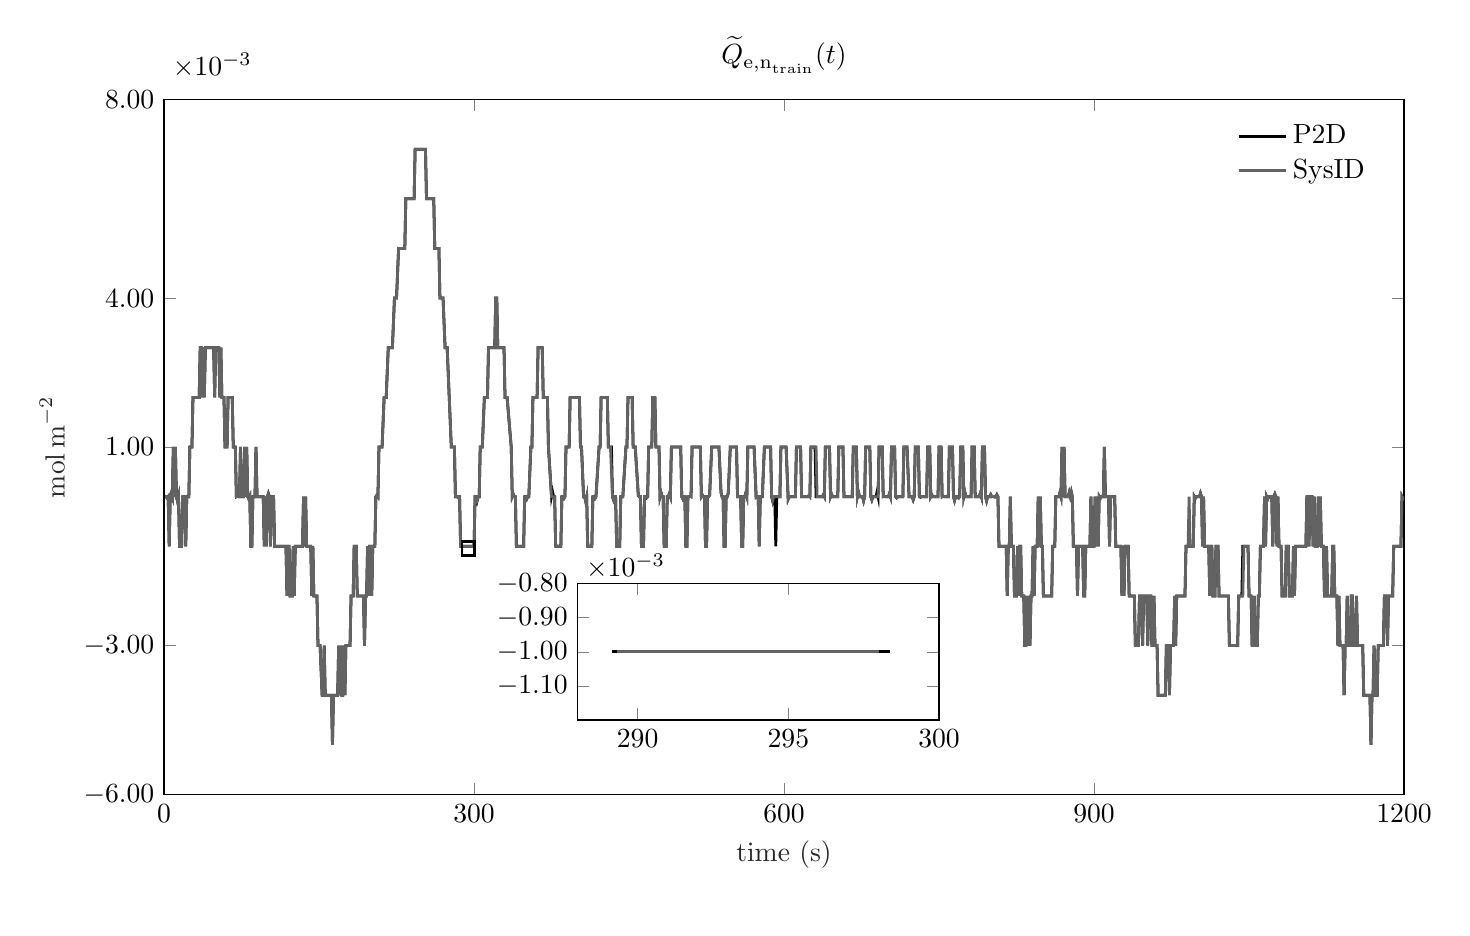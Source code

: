 % This file was created by matlab2tikz.
%
\definecolor{mycolor1}{rgb}{0.388,0.388,0.388}%
%
\begin{tikzpicture}

\begin{axis}[%
width=157.478mm,
height=88.253mm,
at={(0mm,0mm)},
scale only axis,
xmin=0,
xmax=1200,
xtick={0,300,600,900,1200},
xlabel style={font=\color{white!15!black}},
xlabel={time (s)},
ymin=-0.006,
ymax=0.008,
ytick={ -0.006, -0.003,   0.001,  0.004,   0.008},
ylabel style={font=\color{white!15!black}},
ylabel={$\mathrm{mol\, m}^{-2}$},
axis background/.style={fill=white},
title style={font=\bfseries},
title={$\widetilde{Q}_{\mathrm{e,n}_\mathrm{train}}(t)$},
legend style={legend cell align=left, align=left, fill=none, draw=none},
yticklabel style = {/pgf/number format/fixed, /pgf/number format/fixed zerofill},xticklabel style={/pgf/number format/1000 sep= },/pgfplots/tick scale binop=\times
]
\addplot [color=black, line width=1.0pt]
  table[row sep=crcr]{%
1	0\\
2	0.0\\
3	-2.83e-05\\
4	-0.0\\
5	-0.001\\
6	-0.0\\
7	6.997e-05\\
8	0.0\\
9	0.001\\
10	0.0\\
11	0.001\\
12	0.0\\
13	-9.157e-05\\
14	-0.0\\
15	-0.001\\
16	-0.001\\
17	-0.001\\
18	-0.0\\
19	0.0\\
20	-0.0\\
21	-0.001\\
22	-0.0\\
23	0.0\\
24	0.0\\
25	0.001\\
26	0.001\\
27	0.001\\
28	0.002\\
29	0.002\\
30	0.002\\
31	0.002\\
32	0.002\\
33	0.002\\
34	0.002\\
35	0.003\\
36	0.003\\
37	0.002\\
38	0.003\\
39	0.002\\
40	0.003\\
41	0.003\\
42	0.003\\
43	0.003\\
44	0.003\\
45	0.003\\
46	0.003\\
47	0.003\\
48	0.003\\
49	0.002\\
50	0.003\\
51	0.003\\
52	0.003\\
53	0.003\\
54	0.002\\
55	0.003\\
56	0.002\\
57	0.002\\
58	0.002\\
59	0.001\\
60	0.001\\
61	0.001\\
62	0.002\\
63	0.002\\
64	0.002\\
65	0.002\\
66	0.002\\
67	0.001\\
68	0.001\\
69	0.001\\
70	0.0\\
71	1.171e-05\\
72	-0.0\\
73	0.0\\
74	0.001\\
75	0.0\\
76	-0.0\\
77	0.0\\
78	0.001\\
79	0.0\\
80	0.001\\
81	0.0\\
82	-4.481e-05\\
83	-0.0\\
84	-0.001\\
85	-0.001\\
86	-0.0\\
87	-0.0\\
88	0.0\\
89	0.001\\
90	0.0\\
91	-0.0\\
92	0.0\\
93	-0.0\\
94	0.0\\
95	-0.0\\
96	-0.0\\
97	-0.001\\
98	-0.0\\
99	-0.001\\
100	-0.0\\
101	6.555e-05\\
102	-0.0\\
103	-0.001\\
104	-0.0\\
105	0.0\\
106	-0.0\\
107	-0.001\\
108	-0.001\\
109	-0.001\\
110	-0.001\\
111	-0.001\\
112	-0.001\\
113	-0.001\\
114	-0.001\\
115	-0.001\\
116	-0.001\\
117	-0.001\\
118	-0.001\\
119	-0.002\\
120	-0.001\\
121	-0.001\\
122	-0.002\\
123	-0.002\\
124	-0.002\\
125	-0.001\\
126	-0.002\\
127	-0.001\\
128	-0.001\\
129	-0.001\\
130	-0.001\\
131	-0.001\\
132	-0.001\\
133	-0.001\\
134	-0.001\\
135	-0.0\\
136	-0.001\\
137	-0.0\\
138	-0.001\\
139	-0.001\\
140	-0.001\\
141	-0.001\\
142	-0.001\\
143	-0.002\\
144	-0.001\\
145	-0.002\\
146	-0.002\\
147	-0.002\\
148	-0.002\\
149	-0.003\\
150	-0.003\\
151	-0.003\\
153	-0.004\\
154	-0.004\\
155	-0.003\\
156	-0.004\\
157	-0.004\\
158	-0.004\\
159	-0.004\\
160	-0.004\\
161	-0.004\\
162	-0.004\\
163	-0.005\\
164	-0.004\\
165	-0.004\\
166	-0.004\\
167	-0.004\\
168	-0.004\\
169	-0.003\\
170	-0.004\\
171	-0.003\\
172	-0.004\\
173	-0.004\\
174	-0.003\\
175	-0.004\\
176	-0.003\\
177	-0.003\\
178	-0.003\\
179	-0.003\\
180	-0.003\\
181	-0.002\\
182	-0.002\\
183	-0.002\\
184	-0.001\\
185	-0.001\\
186	-0.001\\
187	-0.002\\
188	-0.002\\
189	-0.002\\
190	-0.002\\
191	-0.002\\
192	-0.002\\
193	-0.002\\
194	-0.003\\
195	-0.002\\
196	-0.002\\
197	-0.001\\
198	-0.002\\
199	-0.001\\
200	-0.001\\
201	-0.002\\
202	-0.001\\
203	-0.001\\
204	-0.001\\
205	-0.0\\
206	2.598e-05\\
207	0.0\\
208	0.001\\
209	0.001\\
211	0.001\\
213	0.002\\
215	0.002\\
217	0.003\\
219	0.003\\
221	0.003\\
223	0.004\\
225	0.004\\
227	0.005\\
229	0.005\\
231	0.005\\
233	0.005\\
234	0.006\\
235	0.006\\
236	0.006\\
237	0.006\\
238	0.006\\
239	0.006\\
240	0.006\\
241	0.006\\
242	0.006\\
243	0.007\\
244	0.007\\
245	0.007\\
246	0.007\\
247	0.007\\
248	0.007\\
249	0.007\\
250	0.007\\
251	0.007\\
252	0.007\\
253	0.007\\
254	0.006\\
255	0.006\\
256	0.006\\
257	0.006\\
258	0.006\\
259	0.006\\
260	0.006\\
261	0.006\\
262	0.005\\
263	0.005\\
264	0.005\\
265	0.005\\
266	0.005\\
267	0.004\\
268	0.004\\
269	0.004\\
270	0.004\\
272	0.003\\
274	0.003\\
278	0.001\\
279	0.001\\
280	0.001\\
281	0.001\\
282	0.0\\
283	0.0\\
284	-9.616e-06\\
285	-0.0\\
286	-0.0\\
287	-0.001\\
288	-0.001\\
289	-0.001\\
290	-0.001\\
291	-0.001\\
292	-0.001\\
293	-0.001\\
294	-0.001\\
295	-0.001\\
296	-0.001\\
297	-0.001\\
298	-0.001\\
299	-0.001\\
300	-0.001\\
301	-0.0\\
302	-0.0\\
303	-8.408e-05\\
304	0.0\\
305	0.0\\
306	0.001\\
308	0.001\\
310	0.002\\
311	0.002\\
312	0.002\\
313	0.002\\
314	0.003\\
315	0.003\\
316	0.003\\
317	0.003\\
318	0.003\\
319	0.003\\
320	0.003\\
321	0.004\\
322	0.004\\
323	0.003\\
324	0.003\\
325	0.003\\
326	0.003\\
327	0.003\\
328	0.003\\
329	0.003\\
330	0.002\\
331	0.002\\
332	0.002\\
336	0.001\\
337	0.0\\
338	4.497e-05\\
339	-0.0\\
340	-0.0\\
341	-0.001\\
342	-0.001\\
343	-0.001\\
344	-0.001\\
345	-0.001\\
346	-0.001\\
347	-0.001\\
348	-0.001\\
349	-0.0\\
350	-0.0\\
351	-4.569e-05\\
352	0.0\\
353	0.0\\
355	0.001\\
356	0.001\\
357	0.002\\
358	0.002\\
359	0.002\\
360	0.002\\
361	0.002\\
362	0.003\\
363	0.003\\
364	0.003\\
365	0.003\\
366	0.003\\
367	0.002\\
368	0.002\\
369	0.002\\
370	0.002\\
371	0.002\\
372	0.001\\
375	0.0\\
376	9.847e-05\\
377	-0.0\\
378	-0.0\\
379	-0.001\\
380	-0.001\\
381	-0.001\\
382	-0.001\\
383	-0.001\\
384	-0.001\\
385	-0.0\\
386	-0.0\\
387	-3.309e-05\\
388	0.0\\
389	0.001\\
391	0.001\\
392	0.001\\
393	0.002\\
394	0.002\\
395	0.002\\
396	0.002\\
397	0.002\\
398	0.002\\
399	0.002\\
400	0.002\\
401	0.002\\
402	0.002\\
403	0.001\\
404	0.001\\
406	0.0\\
407	0.0\\
408	-9.409e-05\\
409	-0.0\\
410	-0.001\\
411	-0.001\\
412	-0.001\\
413	-0.001\\
414	-0.001\\
415	-0.0\\
416	-0.0\\
417	-3.463e-05\\
418	0.0\\
421	0.001\\
422	0.001\\
423	0.002\\
424	0.002\\
425	0.002\\
426	0.002\\
427	0.002\\
428	0.002\\
429	0.002\\
430	0.001\\
431	0.001\\
432	0.001\\
433	0.001\\
434	0.0\\
435	-6.336e-05\\
436	-0.0\\
437	-0.0\\
438	-0.001\\
439	-0.001\\
440	-0.001\\
441	-0.001\\
442	-0.0\\
443	-0.0\\
444	0.0\\
447	0.001\\
448	0.001\\
449	0.002\\
450	0.002\\
451	0.002\\
452	0.002\\
453	0.002\\
454	0.001\\
455	0.001\\
456	0.001\\
459	1.849e-05\\
460	-0.0\\
461	-0.0\\
462	-0.001\\
463	-0.001\\
464	-0.001\\
465	-0.0\\
466	-0.0\\
467	-2.418e-05\\
468	0.0\\
469	0.001\\
470	0.001\\
471	0.001\\
472	0.001\\
473	0.002\\
474	0.002\\
475	0.002\\
476	0.001\\
477	0.001\\
478	0.001\\
479	0.001\\
480	0.0\\
481	7.946e-05\\
482	-0.0\\
483	-0.0\\
484	-0.001\\
485	-0.001\\
486	-0.001\\
487	-0.0\\
488	-0.0\\
489	5.758e-05\\
490	0.0\\
491	0.001\\
492	0.001\\
493	0.001\\
494	0.001\\
495	0.001\\
496	0.001\\
497	0.001\\
498	0.001\\
499	0.001\\
500	0.001\\
501	0.0\\
502	-4.388e-05\\
503	-0.0\\
504	-0.0\\
505	-0.001\\
506	-0.001\\
507	-0.0\\
508	-0.0\\
509	6.222e-06\\
510	0.0\\
511	0.001\\
512	0.001\\
513	0.001\\
514	0.001\\
515	0.001\\
516	0.001\\
517	0.001\\
518	0.001\\
519	0.001\\
520	0.0\\
521	3.18e-05\\
522	-0.0\\
523	-0.0\\
524	-0.001\\
525	-0.001\\
526	-0.0\\
527	-0.0\\
528	2.895e-05\\
530	0.001\\
531	0.001\\
532	0.001\\
533	0.001\\
534	0.001\\
535	0.001\\
536	0.001\\
537	0.001\\
539	8.324e-05\\
540	-0.0\\
541	-0.0\\
542	-0.001\\
543	-0.001\\
544	-0.0\\
545	-0.0\\
546	6.605e-05\\
548	0.001\\
549	0.001\\
550	0.001\\
551	0.001\\
552	0.001\\
553	0.001\\
554	0.001\\
555	0.0\\
556	0.0\\
557	-0.0\\
558	-0.0\\
559	-0.001\\
560	-0.001\\
561	-0.0\\
562	-0.0\\
563	6.934e-05\\
564	0.0\\
565	0.001\\
566	0.001\\
567	0.001\\
568	0.001\\
569	0.001\\
570	0.001\\
571	0.001\\
573	-1.31e-05\\
574	-0.0\\
575	-0.0\\
576	-0.001\\
577	-0.0\\
578	-0.0\\
579	3.057e-07\\
581	0.001\\
582	0.001\\
583	0.001\\
584	0.001\\
585	0.001\\
586	0.001\\
587	0.001\\
588	0.0\\
589	-8.852e-05\\
590	-0.0\\
591	-0.0\\
592	-0.001\\
593	-0.0\\
594	-0.0\\
595	0.0\\
596	0.0\\
597	0.001\\
598	0.001\\
599	0.001\\
600	0.001\\
601	0.001\\
602	0.001\\
604	-4.972e-05\\
605	-0.0\\
606	-0.0\\
607	-0.0\\
608	-0.0\\
609	-0.0\\
610	0.0\\
611	0.0\\
612	0.001\\
613	0.001\\
614	0.001\\
615	0.001\\
616	0.001\\
617	0.0\\
618	0.0\\
619	-0.0\\
620	-0.0\\
621	-0.0\\
622	-0.0\\
623	-0.0\\
624	2.016e-05\\
625	0.0\\
626	0.001\\
627	0.001\\
628	0.001\\
629	0.001\\
630	0.001\\
631	0.0\\
632	0.0\\
633	-0.0\\
634	-0.0\\
635	-0.0\\
636	-0.0\\
637	-0.0\\
638	3.674e-05\\
639	0.0\\
640	0.001\\
641	0.001\\
642	0.001\\
643	0.001\\
644	0.001\\
645	0.0\\
646	5.192e-05\\
647	-0.0\\
648	-0.0\\
649	-0.0\\
650	-0.0\\
651	-0.0\\
652	0.0\\
653	0.001\\
654	0.001\\
655	0.001\\
656	0.001\\
657	0.001\\
658	0.0\\
659	0.0\\
660	-0.0\\
661	-0.0\\
662	-0.0\\
663	-0.0\\
664	-0.0\\
665	0.0\\
666	0.0\\
667	0.001\\
668	0.001\\
669	0.001\\
670	0.001\\
671	0.0\\
672	8.891e-05\\
673	-0.0\\
674	-0.0\\
675	-0.0\\
676	-0.0\\
677	-8.563e-05\\
678	0.0\\
679	0.001\\
680	0.001\\
681	0.001\\
682	0.001\\
683	0.001\\
684	0.0\\
685	-6.282e-05\\
686	-0.0\\
687	-0.0\\
688	-0.0\\
689	-0.0\\
690	9.903e-05\\
691	0.0\\
692	0.001\\
693	0.001\\
694	0.001\\
695	0.001\\
696	0.0\\
697	3.686e-06\\
698	-0.0\\
699	-0.0\\
700	-0.0\\
701	-0.0\\
702	6.166e-05\\
703	0.0\\
704	0.001\\
705	0.001\\
706	0.001\\
707	0.001\\
708	0.0\\
709	-2.274e-05\\
710	-0.0\\
711	-0.0\\
712	-0.0\\
713	-0.0\\
714	0.0\\
715	0.0\\
716	0.001\\
717	0.001\\
718	0.001\\
719	0.001\\
721	-0.0\\
722	-0.0\\
723	-0.0\\
724	-0.0\\
725	-6.283e-05\\
726	0.0\\
727	0.001\\
728	0.001\\
729	0.001\\
730	0.001\\
731	0.0\\
732	-1.203e-05\\
733	-0.0\\
734	-0.0\\
735	-0.0\\
736	-0.0\\
738	0.0\\
739	0.001\\
740	0.001\\
741	0.001\\
742	0.0\\
743	3.739e-05\\
744	-0.0\\
745	-0.0\\
746	-0.0\\
747	-0.0\\
748	0.0\\
749	0.0\\
750	0.001\\
751	0.001\\
752	0.001\\
753	0.0\\
754	1.268e-05\\
755	-0.0\\
756	-0.0\\
757	-0.0\\
758	-0.0\\
759	0.0\\
760	0.001\\
761	0.001\\
762	0.001\\
763	0.001\\
764	0.0\\
765	-7.96e-05\\
766	-0.0\\
767	-0.0\\
768	-0.0\\
769	-2.573e-05\\
770	0.0\\
771	0.001\\
772	0.001\\
773	0.001\\
774	0.0\\
775	8.955e-05\\
776	-0.0\\
777	-0.0\\
778	-0.0\\
779	-0.0\\
781	0.0\\
782	0.001\\
783	0.001\\
784	0.001\\
785	0.0\\
786	-0.0\\
787	-0.0\\
788	-0.0\\
789	-0.0\\
790	7.036e-05\\
791	0.0\\
792	0.001\\
793	0.001\\
794	0.001\\
795	0.0\\
796	-8.52e-05\\
797	-0.0\\
798	-0.0\\
799	-0.0\\
800	4.09e-05\\
801	0.0\\
802	4.573e-06\\
803	0.0\\
804	-8.822e-06\\
805	-0.0\\
806	4.029e-05\\
807	-0.0\\
808	-0.001\\
809	-0.001\\
810	-0.001\\
811	-0.001\\
812	-0.001\\
813	-0.001\\
814	-0.001\\
815	-0.001\\
816	-0.002\\
817	-0.001\\
818	-0.001\\
819	-0.0\\
820	-0.001\\
821	-0.001\\
822	-0.001\\
823	-0.002\\
824	-0.002\\
825	-0.002\\
826	-0.001\\
827	-0.002\\
828	-0.001\\
829	-0.001\\
830	-0.002\\
831	-0.002\\
832	-0.002\\
833	-0.003\\
834	-0.003\\
835	-0.002\\
836	-0.003\\
837	-0.002\\
838	-0.003\\
839	-0.002\\
840	-0.002\\
841	-0.001\\
842	-0.002\\
843	-0.001\\
844	-0.001\\
845	-0.001\\
846	-0.0\\
847	-0.001\\
848	-0.0\\
849	-0.001\\
850	-0.001\\
851	-0.002\\
852	-0.002\\
853	-0.002\\
854	-0.002\\
855	-0.002\\
856	-0.002\\
857	-0.002\\
858	-0.002\\
859	-0.002\\
860	-0.001\\
861	-0.001\\
862	-0.001\\
863	-0.0\\
864	-0.0\\
865	0.0\\
866	-0.0\\
867	8.178e-05\\
868	0.0\\
869	0.001\\
870	0.0\\
871	0.001\\
872	0.0\\
873	-0.0\\
874	0.0\\
875	0.0\\
876	8.096e-05\\
877	-0.0\\
878	9.521e-05\\
879	-0.0\\
880	-0.001\\
881	-0.001\\
882	-0.001\\
883	-0.001\\
884	-0.002\\
885	-0.001\\
886	-0.001\\
887	-0.001\\
888	-0.001\\
889	-0.001\\
890	-0.002\\
891	-0.002\\
892	-0.001\\
893	-0.001\\
894	-0.001\\
895	-0.001\\
896	-0.001\\
897	-0.0\\
898	-0.001\\
899	-0.001\\
900	-0.001\\
901	-0.0\\
902	-0.001\\
903	-0.0\\
904	-0.001\\
905	-0.0\\
906	-3.44e-05\\
907	0.0\\
908	-0.0\\
909	0.0\\
910	0.001\\
911	0.0\\
912	-0.0\\
913	0.0\\
914	-0.0\\
915	-0.001\\
916	-0.0\\
917	0.0\\
918	-0.0\\
919	0.0\\
920	-0.0\\
921	-0.001\\
922	-0.001\\
923	-0.001\\
924	-0.001\\
925	-0.001\\
926	-0.001\\
927	-0.002\\
928	-0.001\\
929	-0.002\\
930	-0.001\\
931	-0.001\\
932	-0.001\\
933	-0.001\\
934	-0.002\\
935	-0.002\\
936	-0.002\\
937	-0.002\\
938	-0.002\\
939	-0.002\\
940	-0.003\\
941	-0.003\\
942	-0.003\\
943	-0.003\\
944	-0.002\\
945	-0.002\\
946	-0.002\\
947	-0.003\\
948	-0.002\\
949	-0.002\\
950	-0.002\\
951	-0.002\\
952	-0.003\\
953	-0.002\\
954	-0.002\\
955	-0.002\\
956	-0.003\\
957	-0.003\\
958	-0.002\\
959	-0.003\\
960	-0.003\\
961	-0.003\\
962	-0.004\\
963	-0.004\\
964	-0.004\\
965	-0.004\\
966	-0.004\\
967	-0.004\\
968	-0.004\\
969	-0.004\\
970	-0.003\\
971	-0.003\\
972	-0.003\\
973	-0.004\\
974	-0.003\\
975	-0.003\\
976	-0.003\\
977	-0.003\\
978	-0.002\\
979	-0.003\\
980	-0.002\\
981	-0.002\\
982	-0.002\\
983	-0.002\\
984	-0.002\\
985	-0.002\\
986	-0.002\\
987	-0.002\\
988	-0.002\\
989	-0.001\\
990	-0.001\\
991	-0.001\\
992	-0.001\\
993	-0.001\\
994	-0.001\\
995	-0.001\\
996	-0.001\\
997	-0.0\\
998	-3.782e-05\\
999	0.0\\
1000	-0.0\\
1001	0.0\\
1002	-0.0\\
1003	6.846e-05\\
1004	-0.0\\
1005	-0.001\\
1006	-0.0\\
1007	-0.001\\
1008	-0.001\\
1009	-0.001\\
1010	-0.001\\
1011	-0.001\\
1012	-0.002\\
1013	-0.001\\
1014	-0.001\\
1015	-0.002\\
1016	-0.002\\
1017	-0.002\\
1018	-0.001\\
1019	-0.001\\
1020	-0.001\\
1021	-0.002\\
1022	-0.002\\
1023	-0.002\\
1024	-0.002\\
1025	-0.002\\
1026	-0.002\\
1027	-0.002\\
1028	-0.002\\
1029	-0.002\\
1030	-0.002\\
1031	-0.003\\
1032	-0.003\\
1033	-0.003\\
1034	-0.003\\
1035	-0.003\\
1036	-0.003\\
1037	-0.003\\
1038	-0.003\\
1039	-0.003\\
1040	-0.002\\
1041	-0.002\\
1042	-0.002\\
1043	-0.002\\
1044	-0.001\\
1045	-0.001\\
1046	-0.001\\
1047	-0.001\\
1048	-0.001\\
1049	-0.001\\
1050	-0.002\\
1051	-0.002\\
1052	-0.002\\
1053	-0.003\\
1054	-0.003\\
1055	-0.002\\
1056	-0.003\\
1057	-0.003\\
1058	-0.003\\
1059	-0.002\\
1060	-0.002\\
1061	-0.001\\
1062	-0.001\\
1063	-0.001\\
1064	-0.001\\
1065	-0.0\\
1066	-0.001\\
1067	-0.0\\
1068	-4.994e-05\\
1069	0.0\\
1070	-0.0\\
1071	0.0\\
1072	-0.0\\
1073	-0.001\\
1074	-0.0\\
1075	5.346e-05\\
1076	-0.0\\
1077	-0.001\\
1078	-0.0\\
1079	-0.001\\
1080	-0.001\\
1081	-0.001\\
1082	-0.002\\
1083	-0.002\\
1084	-0.002\\
1085	-0.002\\
1086	-0.001\\
1087	-0.001\\
1088	-0.001\\
1089	-0.002\\
1090	-0.002\\
1091	-0.002\\
1092	-0.002\\
1093	-0.001\\
1094	-0.002\\
1095	-0.001\\
1096	-0.001\\
1097	-0.001\\
1098	-0.001\\
1099	-0.001\\
1100	-0.001\\
1101	-0.001\\
1102	-0.001\\
1103	-0.001\\
1104	-0.001\\
1105	-0.001\\
1106	-0.0\\
1107	-0.0\\
1108	-0.001\\
1109	-0.0\\
1110	0.0\\
1111	-0.0\\
1112	-0.001\\
1113	-0.0\\
1114	-0.001\\
1115	-0.001\\
1116	-0.001\\
1117	-0.0\\
1118	-0.001\\
1119	-0.0\\
1120	-0.001\\
1121	-0.001\\
1122	-0.001\\
1123	-0.002\\
1124	-0.002\\
1125	-0.001\\
1126	-0.002\\
1127	-0.002\\
1128	-0.002\\
1129	-0.002\\
1130	-0.002\\
1131	-0.001\\
1132	-0.001\\
1133	-0.002\\
1134	-0.002\\
1135	-0.002\\
1136	-0.003\\
1137	-0.002\\
1138	-0.003\\
1139	-0.003\\
1140	-0.003\\
1141	-0.003\\
1142	-0.004\\
1143	-0.003\\
1144	-0.003\\
1145	-0.002\\
1146	-0.003\\
1147	-0.003\\
1148	-0.003\\
1149	-0.002\\
1150	-0.002\\
1151	-0.003\\
1152	-0.003\\
1153	-0.003\\
1154	-0.002\\
1155	-0.003\\
1156	-0.003\\
1157	-0.003\\
1158	-0.003\\
1159	-0.003\\
1160	-0.003\\
1161	-0.004\\
1162	-0.004\\
1163	-0.004\\
1164	-0.004\\
1165	-0.004\\
1166	-0.004\\
1167	-0.004\\
1168	-0.005\\
1169	-0.004\\
1170	-0.004\\
1171	-0.003\\
1172	-0.004\\
1173	-0.004\\
1174	-0.004\\
1175	-0.003\\
1176	-0.003\\
1177	-0.003\\
1178	-0.003\\
1179	-0.003\\
1180	-0.003\\
1181	-0.002\\
1182	-0.002\\
1183	-0.002\\
1184	-0.003\\
1185	-0.002\\
1186	-0.002\\
1187	-0.002\\
1188	-0.002\\
1189	-0.002\\
1190	-0.001\\
1191	-0.001\\
1192	-0.001\\
1193	-0.001\\
1194	-0.001\\
1195	-0.001\\
1196	-0.001\\
1197	-0.001\\
1198	-0.0\\
1199	-4.559e-05\\
1200	-0.0\\
};
\addlegendentry{P2D}

\addplot [color=mycolor1, line width=1.0pt]
  table[row sep=crcr]{%
1	0\\
2	0.0\\
3	-2.471e-05\\
4	-0.0\\
5	-0.001\\
6	-0.0\\
7	6.768e-05\\
8	0.0\\
9	0.001\\
10	0.0\\
11	0.001\\
12	0.0\\
13	-9.062e-05\\
14	-0.0\\
15	-0.001\\
16	-0.001\\
17	-0.001\\
18	-0.0\\
19	0.0\\
20	-0.0\\
21	-0.001\\
22	-0.0\\
23	0.0\\
24	0.0\\
25	0.001\\
26	0.001\\
27	0.001\\
28	0.002\\
29	0.002\\
30	0.002\\
31	0.002\\
32	0.002\\
33	0.002\\
34	0.002\\
35	0.003\\
36	0.003\\
37	0.002\\
38	0.003\\
39	0.002\\
40	0.003\\
41	0.003\\
42	0.003\\
43	0.003\\
44	0.003\\
45	0.003\\
46	0.003\\
47	0.003\\
48	0.003\\
49	0.002\\
50	0.003\\
51	0.003\\
52	0.003\\
53	0.003\\
54	0.002\\
55	0.003\\
56	0.002\\
57	0.002\\
58	0.002\\
59	0.001\\
60	0.001\\
61	0.001\\
62	0.002\\
63	0.002\\
64	0.002\\
65	0.002\\
66	0.002\\
67	0.001\\
68	0.001\\
69	0.001\\
70	0.0\\
71	3.159e-06\\
72	-0.0\\
73	0.0\\
74	0.001\\
75	0.0\\
76	-0.0\\
77	0.0\\
78	0.001\\
79	0.0\\
80	0.001\\
81	0.0\\
82	-5.29e-05\\
83	-0.0\\
84	-0.001\\
85	-0.001\\
86	-0.0\\
87	-0.0\\
88	0.0\\
89	0.001\\
90	0.0\\
91	-0.0\\
92	0.0\\
93	-0.0\\
94	0.0\\
95	-0.0\\
96	-0.0\\
97	-0.001\\
98	-0.0\\
99	-0.001\\
100	-0.0\\
101	5.899e-05\\
102	-0.0\\
103	-0.001\\
104	-0.0\\
105	0.0\\
106	-0.0\\
107	-0.001\\
108	-0.001\\
109	-0.001\\
110	-0.001\\
111	-0.001\\
112	-0.001\\
113	-0.001\\
114	-0.001\\
115	-0.001\\
116	-0.001\\
117	-0.001\\
118	-0.001\\
119	-0.002\\
120	-0.001\\
121	-0.001\\
122	-0.002\\
123	-0.002\\
124	-0.002\\
125	-0.001\\
126	-0.002\\
127	-0.001\\
128	-0.001\\
129	-0.001\\
130	-0.001\\
131	-0.001\\
132	-0.001\\
133	-0.001\\
134	-0.001\\
135	-0.0\\
136	-0.001\\
137	-0.0\\
138	-0.001\\
139	-0.001\\
140	-0.001\\
141	-0.001\\
142	-0.001\\
143	-0.002\\
144	-0.001\\
145	-0.002\\
146	-0.002\\
147	-0.002\\
148	-0.002\\
149	-0.003\\
150	-0.003\\
151	-0.003\\
153	-0.004\\
154	-0.004\\
155	-0.003\\
156	-0.004\\
157	-0.004\\
158	-0.004\\
159	-0.004\\
160	-0.004\\
161	-0.004\\
162	-0.004\\
163	-0.005\\
164	-0.004\\
165	-0.004\\
166	-0.004\\
167	-0.004\\
168	-0.004\\
169	-0.003\\
170	-0.004\\
171	-0.003\\
172	-0.004\\
173	-0.004\\
174	-0.003\\
175	-0.004\\
176	-0.003\\
177	-0.003\\
178	-0.003\\
179	-0.003\\
180	-0.003\\
181	-0.002\\
182	-0.002\\
183	-0.002\\
184	-0.001\\
185	-0.001\\
186	-0.001\\
187	-0.002\\
188	-0.002\\
189	-0.002\\
190	-0.002\\
191	-0.002\\
192	-0.002\\
193	-0.002\\
194	-0.003\\
195	-0.002\\
196	-0.002\\
197	-0.001\\
198	-0.002\\
199	-0.001\\
200	-0.001\\
201	-0.002\\
202	-0.001\\
203	-0.001\\
204	-0.001\\
205	-0.0\\
206	3.634e-05\\
207	0.0\\
208	0.001\\
209	0.001\\
211	0.001\\
213	0.002\\
215	0.002\\
217	0.003\\
219	0.003\\
221	0.003\\
223	0.004\\
225	0.004\\
227	0.005\\
229	0.005\\
231	0.005\\
233	0.005\\
234	0.006\\
235	0.006\\
236	0.006\\
237	0.006\\
238	0.006\\
239	0.006\\
240	0.006\\
241	0.006\\
242	0.006\\
243	0.007\\
244	0.007\\
245	0.007\\
246	0.007\\
247	0.007\\
248	0.007\\
249	0.007\\
250	0.007\\
251	0.007\\
252	0.007\\
253	0.007\\
254	0.006\\
255	0.006\\
256	0.006\\
257	0.006\\
258	0.006\\
259	0.006\\
260	0.006\\
261	0.006\\
262	0.005\\
263	0.005\\
264	0.005\\
265	0.005\\
266	0.005\\
267	0.004\\
268	0.004\\
269	0.004\\
270	0.004\\
272	0.003\\
274	0.003\\
278	0.001\\
279	0.001\\
280	0.001\\
281	0.001\\
282	0.0\\
283	0.0\\
284	4.928e-06\\
285	-0.0\\
286	-0.0\\
287	-0.001\\
288	-0.001\\
289	-0.001\\
290	-0.001\\
291	-0.001\\
292	-0.001\\
293	-0.001\\
294	-0.001\\
295	-0.001\\
296	-0.001\\
297	-0.001\\
298	-0.001\\
299	-0.001\\
300	-0.001\\
301	-0.0\\
302	-0.0\\
303	-6.907e-05\\
304	0.0\\
305	0.0\\
306	0.001\\
308	0.001\\
310	0.002\\
311	0.002\\
312	0.002\\
313	0.002\\
314	0.003\\
315	0.003\\
316	0.003\\
317	0.003\\
318	0.003\\
319	0.003\\
320	0.003\\
321	0.004\\
322	0.004\\
323	0.003\\
324	0.003\\
325	0.003\\
326	0.003\\
327	0.003\\
328	0.003\\
329	0.003\\
330	0.002\\
331	0.002\\
332	0.002\\
336	0.001\\
337	0.0\\
338	5.352e-05\\
339	-0.0\\
340	-0.0\\
341	-0.001\\
342	-0.001\\
343	-0.001\\
344	-0.001\\
345	-0.001\\
346	-0.001\\
347	-0.001\\
348	-0.001\\
349	-0.0\\
350	-0.0\\
351	-4.739e-05\\
352	0.0\\
353	0.0\\
355	0.001\\
356	0.001\\
357	0.002\\
358	0.002\\
359	0.002\\
360	0.002\\
361	0.002\\
362	0.003\\
363	0.003\\
364	0.003\\
365	0.003\\
366	0.003\\
367	0.002\\
368	0.002\\
369	0.002\\
370	0.002\\
371	0.002\\
372	0.001\\
375	0.0\\
376	0.0\\
377	-0.0\\
378	-0.0\\
379	-0.001\\
380	-0.001\\
381	-0.001\\
382	-0.001\\
383	-0.001\\
384	-0.001\\
385	-0.0\\
386	-0.0\\
387	-3.491e-05\\
388	0.0\\
389	0.001\\
391	0.001\\
392	0.001\\
393	0.002\\
394	0.002\\
395	0.002\\
396	0.002\\
397	0.002\\
398	0.002\\
399	0.002\\
400	0.002\\
401	0.002\\
402	0.002\\
403	0.001\\
404	0.001\\
406	0.0\\
407	0.0\\
408	-9.337e-05\\
409	-0.0\\
410	-0.001\\
411	-0.001\\
412	-0.001\\
413	-0.001\\
414	-0.001\\
415	-0.0\\
416	-0.0\\
417	-3.456e-05\\
418	0.0\\
421	0.001\\
422	0.001\\
423	0.002\\
424	0.002\\
425	0.002\\
426	0.002\\
427	0.002\\
428	0.002\\
429	0.002\\
430	0.001\\
431	0.001\\
432	0.001\\
434	0.0\\
435	-6.354e-05\\
436	-0.0\\
437	-0.0\\
438	-0.001\\
439	-0.001\\
440	-0.001\\
441	-0.001\\
442	-0.0\\
443	-0.0\\
444	0.0\\
447	0.001\\
448	0.001\\
449	0.002\\
450	0.002\\
451	0.002\\
452	0.002\\
453	0.002\\
454	0.001\\
455	0.001\\
456	0.001\\
459	1.797e-05\\
460	-0.0\\
461	-0.0\\
462	-0.001\\
463	-0.001\\
464	-0.001\\
465	-0.0\\
466	-0.0\\
467	-2.057e-05\\
468	0.0\\
469	0.001\\
470	0.001\\
471	0.001\\
472	0.001\\
473	0.002\\
474	0.002\\
475	0.002\\
476	0.001\\
477	0.001\\
478	0.001\\
479	0.001\\
480	0.0\\
481	7.922e-05\\
482	-0.0\\
483	-0.0\\
484	-0.001\\
485	-0.001\\
486	-0.001\\
487	-0.0\\
488	-0.0\\
489	6.22e-05\\
490	0.0\\
491	0.001\\
492	0.001\\
493	0.001\\
494	0.001\\
495	0.001\\
496	0.001\\
497	0.001\\
498	0.001\\
499	0.001\\
500	0.001\\
501	0.0\\
502	-4.305e-05\\
503	-0.0\\
504	-0.0\\
505	-0.001\\
506	-0.001\\
507	-0.0\\
508	-0.0\\
509	1.191e-05\\
510	0.0\\
511	0.001\\
512	0.001\\
513	0.001\\
514	0.001\\
515	0.001\\
516	0.001\\
517	0.001\\
518	0.001\\
519	0.001\\
520	0.0\\
521	3.297e-05\\
522	-0.0\\
523	-0.0\\
524	-0.001\\
525	-0.001\\
526	-0.0\\
527	-0.0\\
528	3.521e-05\\
530	0.001\\
531	0.001\\
532	0.001\\
533	0.001\\
534	0.001\\
535	0.001\\
536	0.001\\
537	0.001\\
539	8.488e-05\\
540	-0.0\\
541	-0.0\\
542	-0.001\\
543	-0.001\\
544	-0.0\\
545	-0.0\\
546	7.261e-05\\
548	0.001\\
549	0.001\\
550	0.001\\
551	0.001\\
552	0.001\\
553	0.001\\
554	0.001\\
555	0.0\\
556	0.0\\
557	-0.0\\
558	-0.0\\
559	-0.001\\
560	-0.001\\
561	-0.0\\
562	-0.0\\
563	7.604e-05\\
564	0.0\\
565	0.001\\
566	0.001\\
567	0.001\\
568	0.001\\
569	0.001\\
570	0.001\\
571	0.001\\
573	-1.038e-05\\
574	-0.0\\
575	-0.0\\
576	-0.001\\
577	-0.0\\
578	-0.0\\
579	7.016e-06\\
581	0.001\\
582	0.001\\
583	0.001\\
584	0.001\\
585	0.001\\
586	0.001\\
587	0.001\\
588	0.0\\
589	-8.552e-05\\
590	-0.0\\
591	-0.0\\
592	-0.0\\
593	-0.0\\
594	-0.0\\
595	0.0\\
596	0.0\\
597	0.001\\
598	0.001\\
599	0.001\\
600	0.001\\
601	0.001\\
602	0.001\\
604	-4.656e-05\\
605	-0.0\\
606	-0.0\\
607	-0.0\\
608	-0.0\\
609	-0.0\\
610	0.0\\
611	0.0\\
612	0.001\\
613	0.001\\
614	0.001\\
615	0.001\\
616	0.001\\
617	0.0\\
618	0.0\\
619	-0.0\\
620	-0.0\\
621	-0.0\\
622	-0.0\\
623	-0.0\\
624	2.599e-05\\
625	0.0\\
626	0.001\\
627	0.001\\
628	0.001\\
629	0.001\\
630	0.001\\
631	0.001\\
632	0.0\\
633	-0.0\\
634	-0.0\\
635	-0.0\\
636	-0.0\\
637	-0.0\\
638	4.214e-05\\
639	0.0\\
640	0.001\\
641	0.001\\
642	0.001\\
643	0.001\\
644	0.001\\
645	0.0\\
646	5.524e-05\\
647	-0.0\\
648	-0.0\\
649	-0.0\\
650	-0.0\\
651	-0.0\\
652	0.0\\
653	0.001\\
654	0.001\\
655	0.001\\
656	0.001\\
657	0.001\\
658	0.0\\
659	0.0\\
660	-0.0\\
661	-0.0\\
662	-0.0\\
663	-0.0\\
664	-0.0\\
665	0.0\\
666	0.0\\
667	0.001\\
668	0.001\\
669	0.001\\
670	0.001\\
671	0.0\\
672	9.211e-05\\
673	-0.0\\
674	-0.0\\
675	-0.0\\
676	-0.0\\
677	-8.198e-05\\
678	0.0\\
679	0.001\\
680	0.001\\
681	0.001\\
682	0.001\\
683	0.001\\
684	0.0\\
685	-6.011e-05\\
686	-0.0\\
687	-0.0\\
688	-0.0\\
689	-0.0\\
690	0.0\\
691	0.0\\
692	0.001\\
693	0.001\\
694	0.001\\
695	0.001\\
696	0.0\\
697	6.355e-06\\
698	-0.0\\
699	-0.0\\
700	-0.0\\
701	-0.0\\
702	6.432e-05\\
703	0.0\\
704	0.001\\
705	0.001\\
706	0.001\\
707	0.001\\
708	0.0\\
709	-2.038e-05\\
710	-0.0\\
711	-0.0\\
712	-0.0\\
713	-0.0\\
714	0.0\\
715	0.0\\
716	0.001\\
717	0.001\\
718	0.001\\
719	0.001\\
721	-0.0\\
722	-0.0\\
723	-0.0\\
724	-0.0\\
725	-6.151e-05\\
726	0.0\\
727	0.001\\
728	0.001\\
729	0.001\\
730	0.001\\
731	0.0\\
732	-1.015e-05\\
733	-0.0\\
734	-0.0\\
735	-0.0\\
736	-0.0\\
738	0.0\\
739	0.001\\
740	0.001\\
741	0.001\\
742	0.0\\
743	3.908e-05\\
744	-0.0\\
745	-0.0\\
746	-0.0\\
747	-0.0\\
748	0.0\\
749	0.0\\
750	0.001\\
751	0.001\\
752	0.001\\
753	0.0\\
754	1.4e-05\\
755	-0.0\\
756	-0.0\\
757	-0.0\\
758	-0.0\\
759	0.0\\
760	0.001\\
761	0.001\\
762	0.001\\
763	0.001\\
764	0.0\\
765	-7.89e-05\\
766	-0.0\\
767	-0.0\\
768	-0.0\\
769	-2.681e-05\\
770	0.0\\
771	0.001\\
772	0.001\\
773	0.001\\
774	0.0\\
775	9.054e-05\\
776	-0.0\\
777	-0.0\\
778	-0.0\\
779	-0.0\\
781	0.0\\
782	0.001\\
783	0.001\\
784	0.001\\
785	0.0\\
786	-0.0\\
787	-0.0\\
788	-0.0\\
789	-0.0\\
790	6.828e-05\\
791	0.0\\
792	0.001\\
793	0.001\\
794	0.001\\
795	0.0\\
796	-8.555e-05\\
797	-0.0\\
798	-0.0\\
799	-0.0\\
800	3.823e-05\\
801	0.0\\
802	8.862e-06\\
803	0.0\\
804	-6.404e-06\\
805	-0.0\\
806	3.45e-05\\
807	-0.0\\
808	-0.001\\
809	-0.001\\
810	-0.001\\
811	-0.001\\
812	-0.001\\
813	-0.001\\
814	-0.001\\
815	-0.001\\
816	-0.002\\
817	-0.001\\
818	-0.001\\
819	-0.0\\
820	-0.001\\
821	-0.001\\
822	-0.001\\
823	-0.002\\
824	-0.002\\
825	-0.002\\
826	-0.001\\
827	-0.002\\
828	-0.001\\
829	-0.001\\
830	-0.002\\
831	-0.002\\
832	-0.002\\
833	-0.003\\
834	-0.003\\
835	-0.002\\
836	-0.003\\
837	-0.002\\
838	-0.003\\
839	-0.002\\
840	-0.002\\
841	-0.001\\
842	-0.002\\
843	-0.001\\
844	-0.001\\
845	-0.001\\
846	-0.0\\
847	-0.001\\
848	-0.0\\
849	-0.001\\
850	-0.001\\
851	-0.002\\
852	-0.002\\
853	-0.002\\
854	-0.002\\
855	-0.002\\
856	-0.002\\
857	-0.002\\
858	-0.002\\
859	-0.002\\
860	-0.001\\
861	-0.001\\
862	-0.001\\
863	-0.0\\
864	-0.0\\
865	0.0\\
866	-0.0\\
867	7.789e-05\\
868	0.0\\
869	0.001\\
870	0.0\\
871	0.001\\
872	0.0\\
873	-0.0\\
874	0.0\\
875	0.0\\
876	8.415e-05\\
877	-0.0\\
878	9.096e-05\\
879	-0.0\\
880	-0.001\\
881	-0.001\\
882	-0.001\\
883	-0.001\\
884	-0.002\\
885	-0.001\\
886	-0.001\\
887	-0.001\\
888	-0.001\\
889	-0.001\\
890	-0.002\\
891	-0.002\\
892	-0.001\\
893	-0.001\\
894	-0.001\\
895	-0.001\\
896	-0.001\\
897	-0.0\\
898	-0.001\\
899	-0.001\\
900	-0.001\\
901	-0.0\\
902	-0.001\\
903	-0.0\\
904	-0.001\\
905	-0.0\\
906	-4.219e-05\\
907	0.0\\
908	-0.0\\
909	0.0\\
910	0.001\\
911	0.0\\
912	-0.0\\
913	0.0\\
914	-0.0\\
915	-0.001\\
916	-0.0\\
917	0.0\\
918	-0.0\\
919	0.0\\
920	-0.0\\
921	-0.001\\
922	-0.001\\
923	-0.001\\
924	-0.001\\
925	-0.001\\
926	-0.001\\
927	-0.002\\
928	-0.001\\
929	-0.002\\
930	-0.001\\
931	-0.001\\
932	-0.001\\
933	-0.001\\
934	-0.002\\
935	-0.002\\
936	-0.002\\
937	-0.002\\
938	-0.002\\
939	-0.002\\
940	-0.003\\
941	-0.003\\
942	-0.003\\
943	-0.003\\
944	-0.002\\
945	-0.002\\
946	-0.002\\
947	-0.003\\
948	-0.002\\
949	-0.002\\
950	-0.002\\
951	-0.002\\
952	-0.003\\
953	-0.002\\
954	-0.002\\
955	-0.002\\
956	-0.003\\
957	-0.003\\
958	-0.002\\
959	-0.003\\
960	-0.003\\
961	-0.003\\
962	-0.004\\
963	-0.004\\
964	-0.004\\
965	-0.004\\
966	-0.004\\
967	-0.004\\
968	-0.004\\
969	-0.004\\
970	-0.003\\
971	-0.003\\
972	-0.003\\
973	-0.004\\
974	-0.003\\
975	-0.003\\
976	-0.003\\
977	-0.003\\
978	-0.002\\
979	-0.003\\
980	-0.002\\
981	-0.002\\
982	-0.002\\
983	-0.002\\
984	-0.002\\
985	-0.002\\
986	-0.002\\
987	-0.002\\
988	-0.002\\
989	-0.001\\
990	-0.001\\
991	-0.001\\
992	-0.0\\
993	-0.001\\
994	-0.001\\
995	-0.001\\
996	-0.001\\
997	-0.0\\
998	-3.445e-05\\
999	0.0\\
1000	-0.0\\
1001	0.0\\
1002	-0.0\\
1003	6.834e-05\\
1004	-0.0\\
1005	-0.001\\
1006	-0.0\\
1007	-0.001\\
1008	-0.001\\
1009	-0.001\\
1010	-0.001\\
1011	-0.001\\
1012	-0.002\\
1013	-0.001\\
1014	-0.001\\
1015	-0.002\\
1016	-0.002\\
1017	-0.002\\
1018	-0.001\\
1019	-0.001\\
1020	-0.001\\
1021	-0.002\\
1022	-0.002\\
1023	-0.002\\
1024	-0.002\\
1025	-0.002\\
1026	-0.002\\
1027	-0.002\\
1028	-0.002\\
1029	-0.002\\
1030	-0.002\\
1031	-0.003\\
1032	-0.003\\
1033	-0.003\\
1034	-0.003\\
1035	-0.003\\
1036	-0.003\\
1037	-0.003\\
1038	-0.003\\
1039	-0.003\\
1040	-0.002\\
1041	-0.002\\
1042	-0.002\\
1043	-0.002\\
1044	-0.002\\
1045	-0.001\\
1046	-0.001\\
1047	-0.001\\
1048	-0.001\\
1049	-0.001\\
1050	-0.002\\
1051	-0.002\\
1052	-0.002\\
1053	-0.003\\
1054	-0.003\\
1055	-0.002\\
1056	-0.003\\
1057	-0.003\\
1058	-0.003\\
1059	-0.002\\
1060	-0.002\\
1061	-0.001\\
1062	-0.001\\
1063	-0.001\\
1064	-0.001\\
1065	-0.0\\
1066	-0.001\\
1067	-0.0\\
1068	-5.06e-05\\
1069	0.0\\
1070	-0.0\\
1071	0.0\\
1072	-0.0\\
1073	-0.001\\
1074	-0.0\\
1075	5.271e-05\\
1076	-0.0\\
1077	-0.001\\
1078	-0.0\\
1079	-0.001\\
1080	-0.001\\
1081	-0.001\\
1082	-0.002\\
1083	-0.002\\
1084	-0.002\\
1085	-0.002\\
1086	-0.001\\
1087	-0.001\\
1088	-0.001\\
1089	-0.002\\
1090	-0.002\\
1091	-0.002\\
1092	-0.002\\
1093	-0.001\\
1094	-0.002\\
1095	-0.001\\
1096	-0.001\\
1097	-0.001\\
1098	-0.001\\
1099	-0.001\\
1100	-0.001\\
1101	-0.001\\
1102	-0.001\\
1103	-0.001\\
1104	-0.001\\
1105	-0.001\\
1106	-0.0\\
1107	-0.0\\
1108	-0.001\\
1109	-0.0\\
1110	0.0\\
1111	-0.0\\
1112	-0.001\\
1113	-0.0\\
1114	-0.001\\
1115	-0.001\\
1116	-0.001\\
1117	-0.0\\
1118	-0.001\\
1119	-0.0\\
1120	-0.001\\
1121	-0.001\\
1122	-0.001\\
1123	-0.002\\
1124	-0.002\\
1125	-0.001\\
1126	-0.002\\
1127	-0.002\\
1128	-0.002\\
1129	-0.002\\
1130	-0.002\\
1131	-0.001\\
1132	-0.001\\
1133	-0.002\\
1134	-0.002\\
1135	-0.002\\
1136	-0.003\\
1137	-0.002\\
1138	-0.003\\
1139	-0.003\\
1140	-0.003\\
1141	-0.003\\
1142	-0.004\\
1143	-0.003\\
1144	-0.003\\
1145	-0.002\\
1146	-0.003\\
1147	-0.003\\
1148	-0.003\\
1149	-0.002\\
1150	-0.002\\
1151	-0.003\\
1152	-0.003\\
1153	-0.003\\
1154	-0.002\\
1155	-0.003\\
1156	-0.003\\
1157	-0.003\\
1158	-0.003\\
1159	-0.003\\
1160	-0.003\\
1161	-0.004\\
1162	-0.004\\
1163	-0.004\\
1164	-0.004\\
1165	-0.004\\
1166	-0.004\\
1167	-0.004\\
1168	-0.005\\
1169	-0.004\\
1170	-0.004\\
1171	-0.003\\
1172	-0.004\\
1173	-0.004\\
1174	-0.004\\
1175	-0.003\\
1176	-0.003\\
1177	-0.003\\
1178	-0.003\\
1179	-0.003\\
1180	-0.003\\
1181	-0.002\\
1182	-0.002\\
1183	-0.002\\
1184	-0.003\\
1185	-0.002\\
1186	-0.002\\
1187	-0.002\\
1188	-0.002\\
1189	-0.002\\
1190	-0.001\\
1191	-0.001\\
1192	-0.001\\
1193	-0.001\\
1194	-0.001\\
1195	-0.001\\
1196	-0.001\\
1197	-0.001\\
1198	-0.0\\
1199	-4.047e-05\\
1200	-0.0\\
};
\addlegendentry{SysID}

\end{axis}

\begin{axis}[%
width=45.931mm,
height=17.335mm,
at={(52.493mm,9.456mm)},
scale only axis,
xmin=288,
xmax=300,
ymin=-0.001,
ymax=-0.001,
axis background/.style={fill=white},
yticklabel style = {/pgf/number format/fixed, /pgf/number format/fixed zerofill},xticklabel style={/pgf/number format/1000 sep= },/pgfplots/tick scale binop=\times
]
\addplot [color=black, line width=1.0pt, forget plot]
  table[row sep=crcr]{%
289.15	-0.001\\
290	-0.001\\
291	-0.001\\
292	-0.001\\
293	-0.001\\
294	-0.001\\
295	-0.001\\
296	-0.001\\
297	-0.001\\
298	-0.001\\
298.372	-0.001\\
};
\addplot [color=mycolor1, line width=1.0pt, forget plot]
  table[row sep=crcr]{%
289.304	-0.001\\
290	-0.001\\
291	-0.001\\
292	-0.001\\
293	-0.001\\
294	-0.001\\
295	-0.001\\
296	-0.001\\
297	-0.001\\
298	-0.001\\
};
\end{axis}

\begin{axis}[%
width=179.625mm,
height=111.014mm,
at={(-17.318mm,-14.342mm)},
scale only axis,
xmin=0,
xmax=1,
ymin=0,
ymax=1,
axis line style={draw=none},
ticks=none,
axis x line*=bottom,
axis y line*=left,
yticklabel style = {/pgf/number format/fixed, /pgf/number format/fixed zerofill},xticklabel style={/pgf/number format/1000 sep= },/pgfplots/tick scale binop=\times
]
\draw[line width=1.0pt, draw=black] (axis cs:0.307,0.403) rectangle (axis cs:0.316,0.419);
\end{axis}
\end{tikzpicture}%